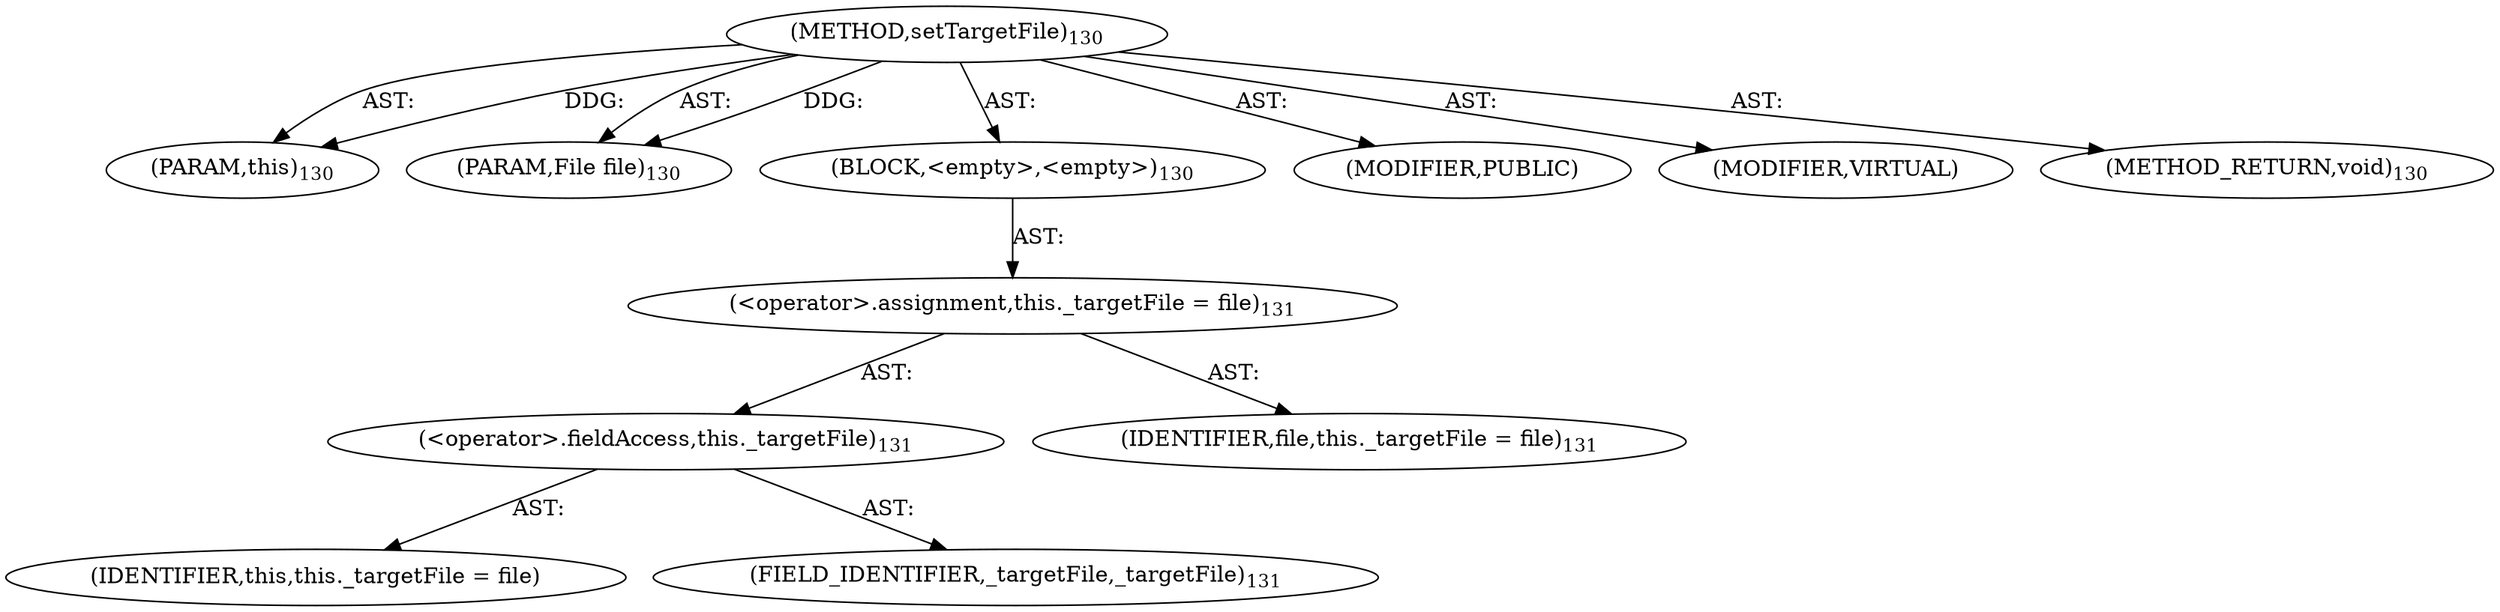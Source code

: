 digraph "setTargetFile" {  
"111669149699" [label = <(METHOD,setTargetFile)<SUB>130</SUB>> ]
"115964117001" [label = <(PARAM,this)<SUB>130</SUB>> ]
"115964117002" [label = <(PARAM,File file)<SUB>130</SUB>> ]
"25769803779" [label = <(BLOCK,&lt;empty&gt;,&lt;empty&gt;)<SUB>130</SUB>> ]
"30064771080" [label = <(&lt;operator&gt;.assignment,this._targetFile = file)<SUB>131</SUB>> ]
"30064771081" [label = <(&lt;operator&gt;.fieldAccess,this._targetFile)<SUB>131</SUB>> ]
"68719476756" [label = <(IDENTIFIER,this,this._targetFile = file)> ]
"55834574852" [label = <(FIELD_IDENTIFIER,_targetFile,_targetFile)<SUB>131</SUB>> ]
"68719476757" [label = <(IDENTIFIER,file,this._targetFile = file)<SUB>131</SUB>> ]
"133143986188" [label = <(MODIFIER,PUBLIC)> ]
"133143986189" [label = <(MODIFIER,VIRTUAL)> ]
"128849018883" [label = <(METHOD_RETURN,void)<SUB>130</SUB>> ]
  "111669149699" -> "115964117001"  [ label = "AST: "] 
  "111669149699" -> "115964117002"  [ label = "AST: "] 
  "111669149699" -> "25769803779"  [ label = "AST: "] 
  "111669149699" -> "133143986188"  [ label = "AST: "] 
  "111669149699" -> "133143986189"  [ label = "AST: "] 
  "111669149699" -> "128849018883"  [ label = "AST: "] 
  "25769803779" -> "30064771080"  [ label = "AST: "] 
  "30064771080" -> "30064771081"  [ label = "AST: "] 
  "30064771080" -> "68719476757"  [ label = "AST: "] 
  "30064771081" -> "68719476756"  [ label = "AST: "] 
  "30064771081" -> "55834574852"  [ label = "AST: "] 
  "111669149699" -> "115964117001"  [ label = "DDG: "] 
  "111669149699" -> "115964117002"  [ label = "DDG: "] 
}
